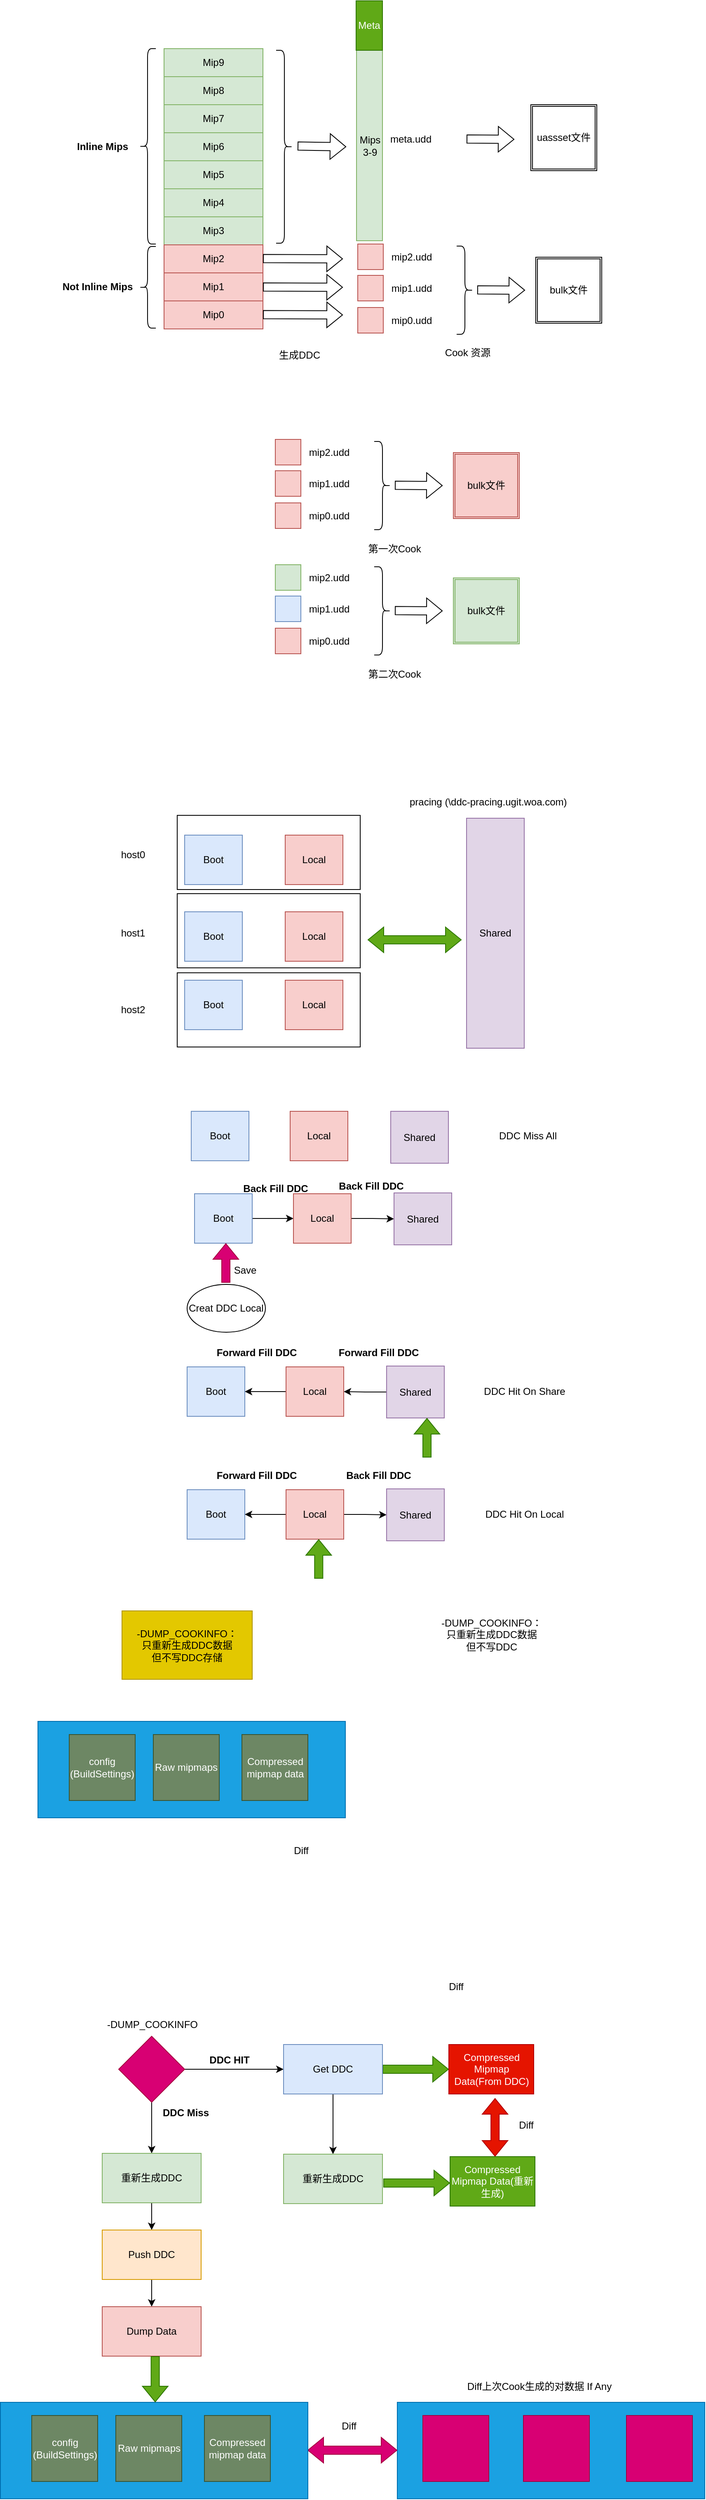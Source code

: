 <mxfile version="22.1.5" type="github">
  <diagram name="第 1 页" id="jKS2cJTH35RJGLVXmmXr">
    <mxGraphModel dx="2128" dy="925" grid="0" gridSize="10" guides="1" tooltips="1" connect="1" arrows="1" fold="1" page="0" pageScale="1" pageWidth="827" pageHeight="1169" math="0" shadow="0">
      <root>
        <mxCell id="0" />
        <mxCell id="1" parent="0" />
        <mxCell id="bfPm18m77VNks64HNGEr-127" value="" style="rounded=0;whiteSpace=wrap;html=1;fillColor=#1ba1e2;fontColor=#ffffff;strokeColor=#006EAF;" parent="1" vertex="1">
          <mxGeometry x="467" y="3208" width="373" height="117" as="geometry" />
        </mxCell>
        <mxCell id="bfPm18m77VNks64HNGEr-124" value="" style="rounded=0;whiteSpace=wrap;html=1;fillColor=#1ba1e2;fontColor=#ffffff;strokeColor=#006EAF;" parent="1" vertex="1">
          <mxGeometry x="31" y="2382" width="373" height="117" as="geometry" />
        </mxCell>
        <mxCell id="bfPm18m77VNks64HNGEr-75" value="" style="rounded=0;whiteSpace=wrap;html=1;" parent="1" vertex="1">
          <mxGeometry x="200" y="1474" width="222" height="90" as="geometry" />
        </mxCell>
        <mxCell id="bfPm18m77VNks64HNGEr-74" value="" style="rounded=0;whiteSpace=wrap;html=1;" parent="1" vertex="1">
          <mxGeometry x="200" y="1378" width="222" height="90" as="geometry" />
        </mxCell>
        <mxCell id="bfPm18m77VNks64HNGEr-73" value="" style="rounded=0;whiteSpace=wrap;html=1;" parent="1" vertex="1">
          <mxGeometry x="200" y="1283" width="222" height="90" as="geometry" />
        </mxCell>
        <mxCell id="bfPm18m77VNks64HNGEr-4" value="Mip9" style="rounded=0;whiteSpace=wrap;html=1;fillColor=#d5e8d4;strokeColor=#82b366;" parent="1" vertex="1">
          <mxGeometry x="184" y="353" width="120" height="34" as="geometry" />
        </mxCell>
        <mxCell id="bfPm18m77VNks64HNGEr-7" value="Mip8" style="rounded=0;whiteSpace=wrap;html=1;fillColor=#d5e8d4;strokeColor=#82b366;" parent="1" vertex="1">
          <mxGeometry x="184" y="387" width="120" height="34" as="geometry" />
        </mxCell>
        <mxCell id="bfPm18m77VNks64HNGEr-8" value="Mip7" style="rounded=0;whiteSpace=wrap;html=1;fillColor=#d5e8d4;strokeColor=#82b366;" parent="1" vertex="1">
          <mxGeometry x="184" y="421" width="120" height="34" as="geometry" />
        </mxCell>
        <mxCell id="bfPm18m77VNks64HNGEr-9" value="Mip6" style="rounded=0;whiteSpace=wrap;html=1;fillColor=#d5e8d4;strokeColor=#82b366;" parent="1" vertex="1">
          <mxGeometry x="184" y="455" width="120" height="34" as="geometry" />
        </mxCell>
        <mxCell id="bfPm18m77VNks64HNGEr-10" value="Mip5" style="rounded=0;whiteSpace=wrap;html=1;fillColor=#d5e8d4;strokeColor=#82b366;" parent="1" vertex="1">
          <mxGeometry x="184" y="489" width="120" height="34" as="geometry" />
        </mxCell>
        <mxCell id="bfPm18m77VNks64HNGEr-11" value="Mip4" style="rounded=0;whiteSpace=wrap;html=1;fillColor=#d5e8d4;strokeColor=#82b366;" parent="1" vertex="1">
          <mxGeometry x="184" y="523" width="120" height="34" as="geometry" />
        </mxCell>
        <mxCell id="bfPm18m77VNks64HNGEr-12" value="Mip3" style="rounded=0;whiteSpace=wrap;html=1;fillColor=#d5e8d4;strokeColor=#82b366;" parent="1" vertex="1">
          <mxGeometry x="184" y="557" width="120" height="34" as="geometry" />
        </mxCell>
        <mxCell id="bfPm18m77VNks64HNGEr-13" value="Mip2" style="rounded=0;whiteSpace=wrap;html=1;fillColor=#f8cecc;strokeColor=#b85450;" parent="1" vertex="1">
          <mxGeometry x="184" y="591" width="120" height="34" as="geometry" />
        </mxCell>
        <mxCell id="bfPm18m77VNks64HNGEr-14" value="Mip1" style="rounded=0;whiteSpace=wrap;html=1;fillColor=#f8cecc;strokeColor=#b85450;" parent="1" vertex="1">
          <mxGeometry x="184" y="625" width="120" height="34" as="geometry" />
        </mxCell>
        <mxCell id="bfPm18m77VNks64HNGEr-15" value="Mip0" style="rounded=0;whiteSpace=wrap;html=1;fillColor=#f8cecc;strokeColor=#b85450;" parent="1" vertex="1">
          <mxGeometry x="184" y="659" width="120" height="34" as="geometry" />
        </mxCell>
        <mxCell id="bfPm18m77VNks64HNGEr-16" value="" style="shape=curlyBracket;whiteSpace=wrap;html=1;rounded=1;labelPosition=left;verticalLabelPosition=middle;align=right;verticalAlign=middle;" parent="1" vertex="1">
          <mxGeometry x="154" y="593" width="20" height="99" as="geometry" />
        </mxCell>
        <mxCell id="bfPm18m77VNks64HNGEr-17" value="" style="shape=curlyBracket;whiteSpace=wrap;html=1;rounded=1;labelPosition=left;verticalLabelPosition=middle;align=right;verticalAlign=middle;" parent="1" vertex="1">
          <mxGeometry x="154" y="353" width="20" height="237" as="geometry" />
        </mxCell>
        <mxCell id="bfPm18m77VNks64HNGEr-18" value="&lt;b&gt;Inline Mips&lt;/b&gt;" style="text;html=1;align=center;verticalAlign=middle;resizable=0;points=[];autosize=1;strokeColor=none;fillColor=none;" parent="1" vertex="1">
          <mxGeometry x="69" y="458.5" width="80" height="26" as="geometry" />
        </mxCell>
        <mxCell id="bfPm18m77VNks64HNGEr-19" value="&lt;b&gt;Not Inline Mips&lt;/b&gt;" style="text;html=1;align=center;verticalAlign=middle;resizable=0;points=[];autosize=1;strokeColor=none;fillColor=none;" parent="1" vertex="1">
          <mxGeometry x="51" y="629" width="103" height="26" as="geometry" />
        </mxCell>
        <mxCell id="bfPm18m77VNks64HNGEr-20" value="" style="shape=flexArrow;endArrow=classic;html=1;rounded=0;" parent="1" edge="1">
          <mxGeometry width="50" height="50" relative="1" as="geometry">
            <mxPoint x="304" y="675.66" as="sourcePoint" />
            <mxPoint x="401" y="676" as="targetPoint" />
          </mxGeometry>
        </mxCell>
        <mxCell id="bfPm18m77VNks64HNGEr-23" value="" style="shape=flexArrow;endArrow=classic;html=1;rounded=0;" parent="1" edge="1">
          <mxGeometry width="50" height="50" relative="1" as="geometry">
            <mxPoint x="304" y="642.16" as="sourcePoint" />
            <mxPoint x="401" y="642.5" as="targetPoint" />
          </mxGeometry>
        </mxCell>
        <mxCell id="bfPm18m77VNks64HNGEr-24" value="" style="shape=flexArrow;endArrow=classic;html=1;rounded=0;" parent="1" edge="1">
          <mxGeometry width="50" height="50" relative="1" as="geometry">
            <mxPoint x="304" y="607.66" as="sourcePoint" />
            <mxPoint x="401" y="608" as="targetPoint" />
          </mxGeometry>
        </mxCell>
        <mxCell id="bfPm18m77VNks64HNGEr-25" value="" style="shape=curlyBracket;whiteSpace=wrap;html=1;rounded=1;flipH=1;labelPosition=right;verticalLabelPosition=middle;align=left;verticalAlign=middle;" parent="1" vertex="1">
          <mxGeometry x="320" y="355" width="20" height="234" as="geometry" />
        </mxCell>
        <mxCell id="bfPm18m77VNks64HNGEr-27" value="" style="whiteSpace=wrap;html=1;aspect=fixed;fillColor=#f8cecc;strokeColor=#b85450;" parent="1" vertex="1">
          <mxGeometry x="419" y="590" width="31" height="31" as="geometry" />
        </mxCell>
        <mxCell id="bfPm18m77VNks64HNGEr-28" value="" style="whiteSpace=wrap;html=1;aspect=fixed;fillColor=#f8cecc;strokeColor=#b85450;" parent="1" vertex="1">
          <mxGeometry x="419" y="628" width="31" height="31" as="geometry" />
        </mxCell>
        <mxCell id="bfPm18m77VNks64HNGEr-29" value="" style="whiteSpace=wrap;html=1;aspect=fixed;fillColor=#f8cecc;strokeColor=#b85450;" parent="1" vertex="1">
          <mxGeometry x="419" y="667" width="31" height="31" as="geometry" />
        </mxCell>
        <mxCell id="bfPm18m77VNks64HNGEr-30" value="" style="shape=flexArrow;endArrow=classic;html=1;rounded=0;" parent="1" edge="1">
          <mxGeometry width="50" height="50" relative="1" as="geometry">
            <mxPoint x="346" y="471.16" as="sourcePoint" />
            <mxPoint x="405" y="472" as="targetPoint" />
          </mxGeometry>
        </mxCell>
        <mxCell id="bfPm18m77VNks64HNGEr-33" value="mip2.udd" style="text;html=1;align=center;verticalAlign=middle;resizable=0;points=[];autosize=1;strokeColor=none;fillColor=none;" parent="1" vertex="1">
          <mxGeometry x="450" y="592.5" width="67" height="26" as="geometry" />
        </mxCell>
        <mxCell id="bfPm18m77VNks64HNGEr-34" value="mip1.udd" style="text;html=1;align=center;verticalAlign=middle;resizable=0;points=[];autosize=1;strokeColor=none;fillColor=none;" parent="1" vertex="1">
          <mxGeometry x="450" y="630.5" width="67" height="26" as="geometry" />
        </mxCell>
        <mxCell id="bfPm18m77VNks64HNGEr-35" value="mip0.udd" style="text;html=1;align=center;verticalAlign=middle;resizable=0;points=[];autosize=1;strokeColor=none;fillColor=none;" parent="1" vertex="1">
          <mxGeometry x="450" y="669.5" width="67" height="26" as="geometry" />
        </mxCell>
        <mxCell id="bfPm18m77VNks64HNGEr-36" value="Mips&lt;br&gt;3-9" style="rounded=0;whiteSpace=wrap;html=1;fillColor=#d5e8d4;strokeColor=#82b366;" parent="1" vertex="1">
          <mxGeometry x="417.5" y="355" width="31.5" height="231" as="geometry" />
        </mxCell>
        <mxCell id="bfPm18m77VNks64HNGEr-37" value="Meta" style="rounded=0;whiteSpace=wrap;html=1;fillColor=#60a917;fontColor=#ffffff;strokeColor=#2D7600;" parent="1" vertex="1">
          <mxGeometry x="417" y="295" width="32" height="60" as="geometry" />
        </mxCell>
        <mxCell id="bfPm18m77VNks64HNGEr-38" value="meta.udd" style="text;html=1;align=center;verticalAlign=middle;resizable=0;points=[];autosize=1;strokeColor=none;fillColor=none;" parent="1" vertex="1">
          <mxGeometry x="449" y="450" width="68" height="26" as="geometry" />
        </mxCell>
        <mxCell id="bfPm18m77VNks64HNGEr-39" value="生成DDC" style="text;html=1;align=center;verticalAlign=middle;resizable=0;points=[];autosize=1;strokeColor=none;fillColor=none;" parent="1" vertex="1">
          <mxGeometry x="314" y="712" width="68" height="26" as="geometry" />
        </mxCell>
        <mxCell id="bfPm18m77VNks64HNGEr-40" value="" style="shape=curlyBracket;whiteSpace=wrap;html=1;rounded=1;flipH=1;labelPosition=right;verticalLabelPosition=middle;align=left;verticalAlign=middle;" parent="1" vertex="1">
          <mxGeometry x="539" y="592.5" width="20" height="107" as="geometry" />
        </mxCell>
        <mxCell id="bfPm18m77VNks64HNGEr-41" value="" style="shape=flexArrow;endArrow=classic;html=1;rounded=0;" parent="1" edge="1">
          <mxGeometry width="50" height="50" relative="1" as="geometry">
            <mxPoint x="564" y="645.66" as="sourcePoint" />
            <mxPoint x="622" y="646" as="targetPoint" />
          </mxGeometry>
        </mxCell>
        <mxCell id="bfPm18m77VNks64HNGEr-42" value="bulk文件" style="shape=ext;double=1;whiteSpace=wrap;html=1;aspect=fixed;" parent="1" vertex="1">
          <mxGeometry x="635" y="606" width="80" height="80" as="geometry" />
        </mxCell>
        <mxCell id="bfPm18m77VNks64HNGEr-43" value="" style="shape=flexArrow;endArrow=classic;html=1;rounded=0;" parent="1" edge="1">
          <mxGeometry width="50" height="50" relative="1" as="geometry">
            <mxPoint x="551" y="462.66" as="sourcePoint" />
            <mxPoint x="609" y="463" as="targetPoint" />
          </mxGeometry>
        </mxCell>
        <mxCell id="bfPm18m77VNks64HNGEr-44" value="Cook 资源" style="text;html=1;align=center;verticalAlign=middle;resizable=0;points=[];autosize=1;strokeColor=none;fillColor=none;" parent="1" vertex="1">
          <mxGeometry x="515" y="709" width="73" height="26" as="geometry" />
        </mxCell>
        <mxCell id="bfPm18m77VNks64HNGEr-45" value="uassset文件" style="shape=ext;double=1;whiteSpace=wrap;html=1;aspect=fixed;" parent="1" vertex="1">
          <mxGeometry x="629" y="421" width="80" height="80" as="geometry" />
        </mxCell>
        <mxCell id="bfPm18m77VNks64HNGEr-46" value="" style="whiteSpace=wrap;html=1;aspect=fixed;fillColor=#f8cecc;strokeColor=#b85450;" parent="1" vertex="1">
          <mxGeometry x="319" y="827" width="31" height="31" as="geometry" />
        </mxCell>
        <mxCell id="bfPm18m77VNks64HNGEr-47" value="" style="whiteSpace=wrap;html=1;aspect=fixed;fillColor=#f8cecc;strokeColor=#b85450;" parent="1" vertex="1">
          <mxGeometry x="319" y="865" width="31" height="31" as="geometry" />
        </mxCell>
        <mxCell id="bfPm18m77VNks64HNGEr-48" value="" style="whiteSpace=wrap;html=1;aspect=fixed;fillColor=#f8cecc;strokeColor=#b85450;" parent="1" vertex="1">
          <mxGeometry x="319" y="904" width="31" height="31" as="geometry" />
        </mxCell>
        <mxCell id="bfPm18m77VNks64HNGEr-49" value="mip2.udd" style="text;html=1;align=center;verticalAlign=middle;resizable=0;points=[];autosize=1;strokeColor=none;fillColor=none;" parent="1" vertex="1">
          <mxGeometry x="350" y="829.5" width="67" height="26" as="geometry" />
        </mxCell>
        <mxCell id="bfPm18m77VNks64HNGEr-50" value="mip1.udd" style="text;html=1;align=center;verticalAlign=middle;resizable=0;points=[];autosize=1;strokeColor=none;fillColor=none;" parent="1" vertex="1">
          <mxGeometry x="350" y="867.5" width="67" height="26" as="geometry" />
        </mxCell>
        <mxCell id="bfPm18m77VNks64HNGEr-51" value="mip0.udd" style="text;html=1;align=center;verticalAlign=middle;resizable=0;points=[];autosize=1;strokeColor=none;fillColor=none;" parent="1" vertex="1">
          <mxGeometry x="350" y="906.5" width="67" height="26" as="geometry" />
        </mxCell>
        <mxCell id="bfPm18m77VNks64HNGEr-52" value="" style="shape=curlyBracket;whiteSpace=wrap;html=1;rounded=1;flipH=1;labelPosition=right;verticalLabelPosition=middle;align=left;verticalAlign=middle;" parent="1" vertex="1">
          <mxGeometry x="439" y="829.5" width="20" height="107" as="geometry" />
        </mxCell>
        <mxCell id="bfPm18m77VNks64HNGEr-53" value="" style="shape=flexArrow;endArrow=classic;html=1;rounded=0;" parent="1" edge="1">
          <mxGeometry width="50" height="50" relative="1" as="geometry">
            <mxPoint x="464" y="882.66" as="sourcePoint" />
            <mxPoint x="522" y="883" as="targetPoint" />
          </mxGeometry>
        </mxCell>
        <mxCell id="bfPm18m77VNks64HNGEr-54" value="bulk文件" style="shape=ext;double=1;whiteSpace=wrap;html=1;aspect=fixed;fillColor=#f8cecc;strokeColor=#b85450;" parent="1" vertex="1">
          <mxGeometry x="535" y="843" width="80" height="80" as="geometry" />
        </mxCell>
        <mxCell id="bfPm18m77VNks64HNGEr-55" value="第一次Cook&amp;nbsp;" style="text;html=1;align=center;verticalAlign=middle;resizable=0;points=[];autosize=1;strokeColor=none;fillColor=none;" parent="1" vertex="1">
          <mxGeometry x="422" y="947" width="85" height="26" as="geometry" />
        </mxCell>
        <mxCell id="bfPm18m77VNks64HNGEr-56" value="" style="whiteSpace=wrap;html=1;aspect=fixed;fillColor=#d5e8d4;strokeColor=#82b366;" parent="1" vertex="1">
          <mxGeometry x="319" y="979" width="31" height="31" as="geometry" />
        </mxCell>
        <mxCell id="bfPm18m77VNks64HNGEr-57" value="" style="whiteSpace=wrap;html=1;aspect=fixed;fillColor=#dae8fc;strokeColor=#6c8ebf;" parent="1" vertex="1">
          <mxGeometry x="319" y="1017" width="31" height="31" as="geometry" />
        </mxCell>
        <mxCell id="bfPm18m77VNks64HNGEr-58" value="" style="whiteSpace=wrap;html=1;aspect=fixed;fillColor=#f8cecc;strokeColor=#b85450;" parent="1" vertex="1">
          <mxGeometry x="319" y="1056" width="31" height="31" as="geometry" />
        </mxCell>
        <mxCell id="bfPm18m77VNks64HNGEr-59" value="mip2.udd" style="text;html=1;align=center;verticalAlign=middle;resizable=0;points=[];autosize=1;strokeColor=none;fillColor=none;" parent="1" vertex="1">
          <mxGeometry x="350" y="981.5" width="67" height="26" as="geometry" />
        </mxCell>
        <mxCell id="bfPm18m77VNks64HNGEr-60" value="mip1.udd" style="text;html=1;align=center;verticalAlign=middle;resizable=0;points=[];autosize=1;strokeColor=none;fillColor=none;" parent="1" vertex="1">
          <mxGeometry x="350" y="1019.5" width="67" height="26" as="geometry" />
        </mxCell>
        <mxCell id="bfPm18m77VNks64HNGEr-61" value="mip0.udd" style="text;html=1;align=center;verticalAlign=middle;resizable=0;points=[];autosize=1;strokeColor=none;fillColor=none;" parent="1" vertex="1">
          <mxGeometry x="350" y="1058.5" width="67" height="26" as="geometry" />
        </mxCell>
        <mxCell id="bfPm18m77VNks64HNGEr-62" value="" style="shape=curlyBracket;whiteSpace=wrap;html=1;rounded=1;flipH=1;labelPosition=right;verticalLabelPosition=middle;align=left;verticalAlign=middle;" parent="1" vertex="1">
          <mxGeometry x="439" y="981.5" width="20" height="107" as="geometry" />
        </mxCell>
        <mxCell id="bfPm18m77VNks64HNGEr-63" value="" style="shape=flexArrow;endArrow=classic;html=1;rounded=0;" parent="1" edge="1">
          <mxGeometry width="50" height="50" relative="1" as="geometry">
            <mxPoint x="464" y="1034.66" as="sourcePoint" />
            <mxPoint x="522" y="1035" as="targetPoint" />
          </mxGeometry>
        </mxCell>
        <mxCell id="bfPm18m77VNks64HNGEr-64" value="bulk文件" style="shape=ext;double=1;whiteSpace=wrap;html=1;aspect=fixed;fillColor=#d5e8d4;strokeColor=#82b366;" parent="1" vertex="1">
          <mxGeometry x="535" y="995" width="80" height="80" as="geometry" />
        </mxCell>
        <mxCell id="bfPm18m77VNks64HNGEr-65" value="第二次Cook&amp;nbsp;" style="text;html=1;align=center;verticalAlign=middle;resizable=0;points=[];autosize=1;strokeColor=none;fillColor=none;" parent="1" vertex="1">
          <mxGeometry x="422" y="1099" width="85" height="26" as="geometry" />
        </mxCell>
        <mxCell id="bfPm18m77VNks64HNGEr-66" value="Boot" style="rounded=0;whiteSpace=wrap;html=1;fillColor=#dae8fc;strokeColor=#6c8ebf;" parent="1" vertex="1">
          <mxGeometry x="209" y="1307" width="70" height="60" as="geometry" />
        </mxCell>
        <mxCell id="bfPm18m77VNks64HNGEr-67" value="Local" style="rounded=0;whiteSpace=wrap;html=1;fillColor=#f8cecc;strokeColor=#b85450;" parent="1" vertex="1">
          <mxGeometry x="331" y="1307" width="70" height="60" as="geometry" />
        </mxCell>
        <mxCell id="bfPm18m77VNks64HNGEr-68" value="Shared" style="rounded=0;whiteSpace=wrap;html=1;fillColor=#e1d5e7;strokeColor=#9673a6;" parent="1" vertex="1">
          <mxGeometry x="551" y="1286.5" width="70" height="279" as="geometry" />
        </mxCell>
        <mxCell id="bfPm18m77VNks64HNGEr-69" value="Boot" style="rounded=0;whiteSpace=wrap;html=1;fillColor=#dae8fc;strokeColor=#6c8ebf;" parent="1" vertex="1">
          <mxGeometry x="209" y="1400" width="70" height="60" as="geometry" />
        </mxCell>
        <mxCell id="bfPm18m77VNks64HNGEr-70" value="Local" style="rounded=0;whiteSpace=wrap;html=1;fillColor=#f8cecc;strokeColor=#b85450;" parent="1" vertex="1">
          <mxGeometry x="331" y="1400" width="70" height="60" as="geometry" />
        </mxCell>
        <mxCell id="bfPm18m77VNks64HNGEr-71" value="Boot" style="rounded=0;whiteSpace=wrap;html=1;fillColor=#dae8fc;strokeColor=#6c8ebf;" parent="1" vertex="1">
          <mxGeometry x="209" y="1483" width="70" height="60" as="geometry" />
        </mxCell>
        <mxCell id="bfPm18m77VNks64HNGEr-72" value="Local" style="rounded=0;whiteSpace=wrap;html=1;fillColor=#f8cecc;strokeColor=#b85450;" parent="1" vertex="1">
          <mxGeometry x="331" y="1483" width="70" height="60" as="geometry" />
        </mxCell>
        <mxCell id="bfPm18m77VNks64HNGEr-76" value="host0" style="text;html=1;align=center;verticalAlign=middle;resizable=0;points=[];autosize=1;strokeColor=none;fillColor=none;" parent="1" vertex="1">
          <mxGeometry x="122" y="1318" width="47" height="26" as="geometry" />
        </mxCell>
        <mxCell id="bfPm18m77VNks64HNGEr-77" value="host1" style="text;html=1;align=center;verticalAlign=middle;resizable=0;points=[];autosize=1;strokeColor=none;fillColor=none;" parent="1" vertex="1">
          <mxGeometry x="122" y="1413" width="47" height="26" as="geometry" />
        </mxCell>
        <mxCell id="bfPm18m77VNks64HNGEr-78" value="host2" style="text;html=1;align=center;verticalAlign=middle;resizable=0;points=[];autosize=1;strokeColor=none;fillColor=none;" parent="1" vertex="1">
          <mxGeometry x="122" y="1506" width="47" height="26" as="geometry" />
        </mxCell>
        <mxCell id="bfPm18m77VNks64HNGEr-79" value="" style="shape=flexArrow;endArrow=classic;startArrow=classic;html=1;rounded=0;fillColor=#60a917;strokeColor=#2D7600;" parent="1" edge="1">
          <mxGeometry width="100" height="100" relative="1" as="geometry">
            <mxPoint x="431" y="1434" as="sourcePoint" />
            <mxPoint x="545" y="1434" as="targetPoint" />
          </mxGeometry>
        </mxCell>
        <mxCell id="bfPm18m77VNks64HNGEr-80" value="pracing (\\ddc-pracing.ugit.woa.com)" style="text;whiteSpace=wrap;" parent="1" vertex="1">
          <mxGeometry x="479.996" y="1253.002" width="222" height="36" as="geometry" />
        </mxCell>
        <mxCell id="bfPm18m77VNks64HNGEr-81" value="Boot" style="rounded=0;whiteSpace=wrap;html=1;fillColor=#dae8fc;strokeColor=#6c8ebf;" parent="1" vertex="1">
          <mxGeometry x="217" y="1642" width="70" height="60" as="geometry" />
        </mxCell>
        <mxCell id="bfPm18m77VNks64HNGEr-82" value="Local" style="rounded=0;whiteSpace=wrap;html=1;fillColor=#f8cecc;strokeColor=#b85450;" parent="1" vertex="1">
          <mxGeometry x="337" y="1642" width="70" height="60" as="geometry" />
        </mxCell>
        <mxCell id="bfPm18m77VNks64HNGEr-83" value="Shared" style="rounded=0;whiteSpace=wrap;html=1;fillColor=#e1d5e7;strokeColor=#9673a6;" parent="1" vertex="1">
          <mxGeometry x="459" y="1642" width="70" height="63" as="geometry" />
        </mxCell>
        <mxCell id="bfPm18m77VNks64HNGEr-84" value="DDC Miss All" style="text;html=1;align=center;verticalAlign=middle;resizable=0;points=[];autosize=1;strokeColor=none;fillColor=none;" parent="1" vertex="1">
          <mxGeometry x="581" y="1659" width="88" height="26" as="geometry" />
        </mxCell>
        <mxCell id="bfPm18m77VNks64HNGEr-91" value="" style="edgeStyle=orthogonalEdgeStyle;rounded=0;orthogonalLoop=1;jettySize=auto;html=1;" parent="1" source="bfPm18m77VNks64HNGEr-85" target="bfPm18m77VNks64HNGEr-86" edge="1">
          <mxGeometry relative="1" as="geometry" />
        </mxCell>
        <mxCell id="bfPm18m77VNks64HNGEr-85" value="Boot" style="rounded=0;whiteSpace=wrap;html=1;fillColor=#dae8fc;strokeColor=#6c8ebf;" parent="1" vertex="1">
          <mxGeometry x="221" y="1742" width="70" height="60" as="geometry" />
        </mxCell>
        <mxCell id="bfPm18m77VNks64HNGEr-92" value="" style="edgeStyle=orthogonalEdgeStyle;rounded=0;orthogonalLoop=1;jettySize=auto;html=1;" parent="1" source="bfPm18m77VNks64HNGEr-86" target="bfPm18m77VNks64HNGEr-87" edge="1">
          <mxGeometry relative="1" as="geometry" />
        </mxCell>
        <mxCell id="bfPm18m77VNks64HNGEr-86" value="Local" style="rounded=0;whiteSpace=wrap;html=1;fillColor=#f8cecc;strokeColor=#b85450;" parent="1" vertex="1">
          <mxGeometry x="341" y="1742" width="70" height="60" as="geometry" />
        </mxCell>
        <mxCell id="bfPm18m77VNks64HNGEr-87" value="Shared" style="rounded=0;whiteSpace=wrap;html=1;fillColor=#e1d5e7;strokeColor=#9673a6;" parent="1" vertex="1">
          <mxGeometry x="463" y="1741" width="70" height="63" as="geometry" />
        </mxCell>
        <mxCell id="bfPm18m77VNks64HNGEr-88" value="Creat DDC Local" style="ellipse;whiteSpace=wrap;html=1;" parent="1" vertex="1">
          <mxGeometry x="212" y="1852" width="95" height="58" as="geometry" />
        </mxCell>
        <mxCell id="bfPm18m77VNks64HNGEr-89" value="" style="shape=flexArrow;endArrow=classic;html=1;rounded=0;fillColor=#d80073;strokeColor=#A50040;" parent="1" edge="1">
          <mxGeometry width="50" height="50" relative="1" as="geometry">
            <mxPoint x="259" y="1850" as="sourcePoint" />
            <mxPoint x="259" y="1802" as="targetPoint" />
          </mxGeometry>
        </mxCell>
        <mxCell id="bfPm18m77VNks64HNGEr-90" value="Save" style="text;html=1;align=center;verticalAlign=middle;resizable=0;points=[];autosize=1;strokeColor=none;fillColor=none;" parent="1" vertex="1">
          <mxGeometry x="259" y="1822" width="45" height="26" as="geometry" />
        </mxCell>
        <mxCell id="bfPm18m77VNks64HNGEr-93" value="&lt;b&gt;Back Fill DDC&lt;/b&gt;" style="text;html=1;align=center;verticalAlign=middle;resizable=0;points=[];autosize=1;strokeColor=none;fillColor=none;" parent="1" vertex="1">
          <mxGeometry x="270" y="1723" width="97" height="26" as="geometry" />
        </mxCell>
        <mxCell id="bfPm18m77VNks64HNGEr-94" value="&lt;b&gt;Back Fill DDC&lt;/b&gt;" style="text;html=1;align=center;verticalAlign=middle;resizable=0;points=[];autosize=1;strokeColor=none;fillColor=none;" parent="1" vertex="1">
          <mxGeometry x="386" y="1720" width="97" height="26" as="geometry" />
        </mxCell>
        <mxCell id="bfPm18m77VNks64HNGEr-95" value="Boot" style="rounded=0;whiteSpace=wrap;html=1;fillColor=#dae8fc;strokeColor=#6c8ebf;" parent="1" vertex="1">
          <mxGeometry x="212" y="1952" width="70" height="60" as="geometry" />
        </mxCell>
        <mxCell id="bfPm18m77VNks64HNGEr-99" value="" style="edgeStyle=orthogonalEdgeStyle;rounded=0;orthogonalLoop=1;jettySize=auto;html=1;" parent="1" source="bfPm18m77VNks64HNGEr-96" target="bfPm18m77VNks64HNGEr-95" edge="1">
          <mxGeometry relative="1" as="geometry" />
        </mxCell>
        <mxCell id="bfPm18m77VNks64HNGEr-96" value="Local" style="rounded=0;whiteSpace=wrap;html=1;fillColor=#f8cecc;strokeColor=#b85450;" parent="1" vertex="1">
          <mxGeometry x="332" y="1952" width="70" height="60" as="geometry" />
        </mxCell>
        <mxCell id="bfPm18m77VNks64HNGEr-100" value="" style="edgeStyle=orthogonalEdgeStyle;rounded=0;orthogonalLoop=1;jettySize=auto;html=1;" parent="1" source="bfPm18m77VNks64HNGEr-97" target="bfPm18m77VNks64HNGEr-96" edge="1">
          <mxGeometry relative="1" as="geometry" />
        </mxCell>
        <mxCell id="bfPm18m77VNks64HNGEr-97" value="Shared" style="rounded=0;whiteSpace=wrap;html=1;fillColor=#e1d5e7;strokeColor=#9673a6;" parent="1" vertex="1">
          <mxGeometry x="454" y="1951" width="70" height="63" as="geometry" />
        </mxCell>
        <mxCell id="bfPm18m77VNks64HNGEr-98" value="DDC Hit On Share" style="text;html=1;align=center;verticalAlign=middle;resizable=0;points=[];autosize=1;strokeColor=none;fillColor=none;" parent="1" vertex="1">
          <mxGeometry x="562" y="1969" width="117" height="26" as="geometry" />
        </mxCell>
        <mxCell id="bfPm18m77VNks64HNGEr-101" value="&lt;b style=&quot;border-color: var(--border-color);&quot;&gt;Forward Fill DDC&lt;/b&gt;" style="text;html=1;align=center;verticalAlign=middle;resizable=0;points=[];autosize=1;strokeColor=none;fillColor=none;" parent="1" vertex="1">
          <mxGeometry x="238" y="1922" width="115" height="26" as="geometry" />
        </mxCell>
        <mxCell id="bfPm18m77VNks64HNGEr-102" value="&lt;b style=&quot;border-color: var(--border-color);&quot;&gt;Forward Fill DDC&lt;/b&gt;" style="text;html=1;align=center;verticalAlign=middle;resizable=0;points=[];autosize=1;strokeColor=none;fillColor=none;" parent="1" vertex="1">
          <mxGeometry x="386" y="1922" width="115" height="26" as="geometry" />
        </mxCell>
        <mxCell id="bfPm18m77VNks64HNGEr-103" value="Boot" style="rounded=0;whiteSpace=wrap;html=1;fillColor=#dae8fc;strokeColor=#6c8ebf;" parent="1" vertex="1">
          <mxGeometry x="212" y="2101" width="70" height="60" as="geometry" />
        </mxCell>
        <mxCell id="bfPm18m77VNks64HNGEr-104" value="" style="edgeStyle=orthogonalEdgeStyle;rounded=0;orthogonalLoop=1;jettySize=auto;html=1;" parent="1" source="bfPm18m77VNks64HNGEr-105" target="bfPm18m77VNks64HNGEr-103" edge="1">
          <mxGeometry relative="1" as="geometry" />
        </mxCell>
        <mxCell id="bfPm18m77VNks64HNGEr-113" style="edgeStyle=orthogonalEdgeStyle;rounded=0;orthogonalLoop=1;jettySize=auto;html=1;entryX=0;entryY=0.5;entryDx=0;entryDy=0;" parent="1" source="bfPm18m77VNks64HNGEr-105" target="bfPm18m77VNks64HNGEr-107" edge="1">
          <mxGeometry relative="1" as="geometry" />
        </mxCell>
        <mxCell id="bfPm18m77VNks64HNGEr-105" value="Local" style="rounded=0;whiteSpace=wrap;html=1;fillColor=#f8cecc;strokeColor=#b85450;" parent="1" vertex="1">
          <mxGeometry x="332" y="2101" width="70" height="60" as="geometry" />
        </mxCell>
        <mxCell id="bfPm18m77VNks64HNGEr-107" value="Shared" style="rounded=0;whiteSpace=wrap;html=1;fillColor=#e1d5e7;strokeColor=#9673a6;" parent="1" vertex="1">
          <mxGeometry x="454" y="2100" width="70" height="63" as="geometry" />
        </mxCell>
        <mxCell id="bfPm18m77VNks64HNGEr-108" value="DDC Hit On Local" style="text;html=1;align=center;verticalAlign=middle;resizable=0;points=[];autosize=1;strokeColor=none;fillColor=none;" parent="1" vertex="1">
          <mxGeometry x="564" y="2118" width="113" height="26" as="geometry" />
        </mxCell>
        <mxCell id="bfPm18m77VNks64HNGEr-109" value="&lt;b style=&quot;border-color: var(--border-color);&quot;&gt;Forward Fill DDC&lt;/b&gt;" style="text;html=1;align=center;verticalAlign=middle;resizable=0;points=[];autosize=1;strokeColor=none;fillColor=none;" parent="1" vertex="1">
          <mxGeometry x="238" y="2071" width="115" height="26" as="geometry" />
        </mxCell>
        <mxCell id="bfPm18m77VNks64HNGEr-110" value="&lt;b style=&quot;border-color: var(--border-color);&quot;&gt;Back Fill DDC&lt;/b&gt;" style="text;html=1;align=center;verticalAlign=middle;resizable=0;points=[];autosize=1;strokeColor=none;fillColor=none;" parent="1" vertex="1">
          <mxGeometry x="395" y="2071" width="97" height="26" as="geometry" />
        </mxCell>
        <mxCell id="bfPm18m77VNks64HNGEr-114" value="" style="shape=flexArrow;endArrow=classic;html=1;rounded=0;fillColor=#60a917;strokeColor=#2D7600;" parent="1" edge="1">
          <mxGeometry width="50" height="50" relative="1" as="geometry">
            <mxPoint x="371.66" y="2209" as="sourcePoint" />
            <mxPoint x="371.66" y="2161" as="targetPoint" />
          </mxGeometry>
        </mxCell>
        <mxCell id="bfPm18m77VNks64HNGEr-115" value="" style="shape=flexArrow;endArrow=classic;html=1;rounded=0;fillColor=#60a917;strokeColor=#2D7600;" parent="1" edge="1">
          <mxGeometry width="50" height="50" relative="1" as="geometry">
            <mxPoint x="503" y="2062" as="sourcePoint" />
            <mxPoint x="503" y="2014" as="targetPoint" />
          </mxGeometry>
        </mxCell>
        <mxCell id="bfPm18m77VNks64HNGEr-116" value="config&lt;br&gt;(BuildSettings)" style="whiteSpace=wrap;html=1;aspect=fixed;fillColor=#6d8764;fontColor=#ffffff;strokeColor=#3A5431;" parent="1" vertex="1">
          <mxGeometry x="69" y="2398" width="80" height="80" as="geometry" />
        </mxCell>
        <mxCell id="bfPm18m77VNks64HNGEr-117" value="" style="whiteSpace=wrap;html=1;aspect=fixed;fillColor=#d80073;fontColor=#ffffff;strokeColor=#A50040;" parent="1" vertex="1">
          <mxGeometry x="498" y="3224" width="80" height="80" as="geometry" />
        </mxCell>
        <mxCell id="bfPm18m77VNks64HNGEr-118" value="" style="shape=flexArrow;endArrow=classic;html=1;rounded=0;fillColor=#60a917;strokeColor=#2D7600;exitX=1;exitY=0.5;exitDx=0;exitDy=0;entryX=0;entryY=0.5;entryDx=0;entryDy=0;" parent="1" edge="1" target="bfPm18m77VNks64HNGEr-131" source="pn1fbFdf07qedFvsGzRO-5">
          <mxGeometry width="50" height="50" relative="1" as="geometry">
            <mxPoint x="482.17" y="2707" as="sourcePoint" />
            <mxPoint x="559" y="2750" as="targetPoint" />
          </mxGeometry>
        </mxCell>
        <mxCell id="bfPm18m77VNks64HNGEr-119" value="-DUMP_COOKINFO：&lt;br&gt;只重新生成DDC数据&lt;br&gt;但不写DDC" style="text;html=1;align=center;verticalAlign=middle;resizable=0;points=[];autosize=1;strokeColor=none;fillColor=none;" parent="1" vertex="1">
          <mxGeometry x="511" y="2249" width="140" height="55" as="geometry" />
        </mxCell>
        <mxCell id="bfPm18m77VNks64HNGEr-120" value="Raw mipmaps" style="whiteSpace=wrap;html=1;aspect=fixed;fillColor=#6d8764;fontColor=#ffffff;strokeColor=#3A5431;" parent="1" vertex="1">
          <mxGeometry x="171" y="2398" width="80" height="80" as="geometry" />
        </mxCell>
        <mxCell id="bfPm18m77VNks64HNGEr-121" value="Compressed&lt;br&gt;mipmap data" style="whiteSpace=wrap;html=1;aspect=fixed;fillColor=#6d8764;fontColor=#ffffff;strokeColor=#3A5431;" parent="1" vertex="1">
          <mxGeometry x="278.5" y="2398" width="80" height="80" as="geometry" />
        </mxCell>
        <mxCell id="bfPm18m77VNks64HNGEr-125" value="" style="whiteSpace=wrap;html=1;aspect=fixed;fillColor=#d80073;fontColor=#ffffff;strokeColor=#A50040;" parent="1" vertex="1">
          <mxGeometry x="620" y="3224" width="80" height="80" as="geometry" />
        </mxCell>
        <mxCell id="bfPm18m77VNks64HNGEr-126" value="" style="whiteSpace=wrap;html=1;aspect=fixed;fillColor=#d80073;fontColor=#ffffff;strokeColor=#A50040;" parent="1" vertex="1">
          <mxGeometry x="745" y="3224" width="80" height="80" as="geometry" />
        </mxCell>
        <mxCell id="bfPm18m77VNks64HNGEr-128" value="Diff上次Cook生成的对数据 If Any" style="text;html=1;align=center;verticalAlign=middle;resizable=0;points=[];autosize=1;strokeColor=none;fillColor=none;" parent="1" vertex="1">
          <mxGeometry x="542" y="3176" width="193" height="26" as="geometry" />
        </mxCell>
        <mxCell id="bfPm18m77VNks64HNGEr-129" value="" style="shape=flexArrow;endArrow=classic;startArrow=classic;html=1;rounded=0;fillColor=#d80073;strokeColor=#A50040;" parent="1" edge="1">
          <mxGeometry width="100" height="100" relative="1" as="geometry">
            <mxPoint x="358" y="3266.08" as="sourcePoint" />
            <mxPoint x="467" y="3266.08" as="targetPoint" />
          </mxGeometry>
        </mxCell>
        <mxCell id="bfPm18m77VNks64HNGEr-130" value="Diff" style="text;html=1;align=center;verticalAlign=middle;resizable=0;points=[];autosize=1;strokeColor=none;fillColor=none;" parent="1" vertex="1">
          <mxGeometry x="520" y="2691" width="36" height="26" as="geometry" />
        </mxCell>
        <mxCell id="bfPm18m77VNks64HNGEr-131" value="Compressed Mipmap Data(From DDC)" style="rounded=0;whiteSpace=wrap;html=1;fillColor=#e51400;fontColor=#ffffff;strokeColor=#B20000;" parent="1" vertex="1">
          <mxGeometry x="529.5" y="2774" width="103" height="60" as="geometry" />
        </mxCell>
        <mxCell id="bfPm18m77VNks64HNGEr-132" value="" style="shape=flexArrow;endArrow=classic;startArrow=classic;html=1;rounded=0;fillColor=#e51400;strokeColor=#B20000;" parent="1" edge="1">
          <mxGeometry width="100" height="100" relative="1" as="geometry">
            <mxPoint x="585.58" y="2910" as="sourcePoint" />
            <mxPoint x="585.58" y="2839" as="targetPoint" />
          </mxGeometry>
        </mxCell>
        <mxCell id="bfPm18m77VNks64HNGEr-134" value="Diff" style="text;html=1;align=center;verticalAlign=middle;resizable=0;points=[];autosize=1;strokeColor=none;fillColor=none;" parent="1" vertex="1">
          <mxGeometry x="332" y="2526" width="36" height="26" as="geometry" />
        </mxCell>
        <mxCell id="bfPm18m77VNks64HNGEr-136" value="-DUMP_COOKINFO：&lt;br style=&quot;border-color: var(--border-color);&quot;&gt;&lt;span style=&quot;&quot;&gt;只重新生成DDC数据&lt;/span&gt;&lt;br style=&quot;border-color: var(--border-color);&quot;&gt;&lt;span style=&quot;&quot;&gt;但不写DDC存储&lt;/span&gt;" style="rounded=0;whiteSpace=wrap;html=1;fillColor=#e3c800;fontColor=#000000;strokeColor=#B09500;" parent="1" vertex="1">
          <mxGeometry x="133" y="2248" width="158" height="83" as="geometry" />
        </mxCell>
        <mxCell id="pn1fbFdf07qedFvsGzRO-3" value="" style="edgeStyle=orthogonalEdgeStyle;rounded=0;orthogonalLoop=1;jettySize=auto;html=1;" edge="1" parent="1" source="pn1fbFdf07qedFvsGzRO-1" target="pn1fbFdf07qedFvsGzRO-2">
          <mxGeometry relative="1" as="geometry" />
        </mxCell>
        <mxCell id="pn1fbFdf07qedFvsGzRO-6" value="" style="edgeStyle=orthogonalEdgeStyle;rounded=0;orthogonalLoop=1;jettySize=auto;html=1;" edge="1" parent="1" source="pn1fbFdf07qedFvsGzRO-1" target="pn1fbFdf07qedFvsGzRO-5">
          <mxGeometry relative="1" as="geometry" />
        </mxCell>
        <mxCell id="pn1fbFdf07qedFvsGzRO-1" value="" style="rhombus;whiteSpace=wrap;html=1;fillColor=#d80073;fontColor=#ffffff;strokeColor=#A50040;" vertex="1" parent="1">
          <mxGeometry x="129" y="2764" width="80" height="80" as="geometry" />
        </mxCell>
        <mxCell id="pn1fbFdf07qedFvsGzRO-10" value="" style="edgeStyle=orthogonalEdgeStyle;rounded=0;orthogonalLoop=1;jettySize=auto;html=1;" edge="1" parent="1" source="pn1fbFdf07qedFvsGzRO-2" target="pn1fbFdf07qedFvsGzRO-9">
          <mxGeometry relative="1" as="geometry" />
        </mxCell>
        <mxCell id="pn1fbFdf07qedFvsGzRO-2" value="重新生成DDC" style="whiteSpace=wrap;html=1;fillColor=#d5e8d4;strokeColor=#82b366;" vertex="1" parent="1">
          <mxGeometry x="109" y="2906" width="120" height="60" as="geometry" />
        </mxCell>
        <mxCell id="pn1fbFdf07qedFvsGzRO-4" value="&lt;b&gt;DDC Miss&lt;/b&gt;" style="text;html=1;align=center;verticalAlign=middle;resizable=0;points=[];autosize=1;strokeColor=none;fillColor=none;" vertex="1" parent="1">
          <mxGeometry x="173" y="2844" width="74" height="26" as="geometry" />
        </mxCell>
        <mxCell id="pn1fbFdf07qedFvsGzRO-12" value="" style="edgeStyle=orthogonalEdgeStyle;rounded=0;orthogonalLoop=1;jettySize=auto;html=1;" edge="1" parent="1" source="pn1fbFdf07qedFvsGzRO-5" target="pn1fbFdf07qedFvsGzRO-11">
          <mxGeometry relative="1" as="geometry" />
        </mxCell>
        <mxCell id="pn1fbFdf07qedFvsGzRO-5" value="Get DDC" style="whiteSpace=wrap;html=1;fillColor=#dae8fc;strokeColor=#6c8ebf;" vertex="1" parent="1">
          <mxGeometry x="329" y="2774" width="120" height="60" as="geometry" />
        </mxCell>
        <mxCell id="pn1fbFdf07qedFvsGzRO-7" value="&lt;b&gt;DDC HIT&lt;/b&gt;" style="text;html=1;align=center;verticalAlign=middle;resizable=0;points=[];autosize=1;strokeColor=none;fillColor=none;" vertex="1" parent="1">
          <mxGeometry x="229" y="2780" width="67" height="26" as="geometry" />
        </mxCell>
        <mxCell id="pn1fbFdf07qedFvsGzRO-8" value="&lt;span style=&quot;color: rgb(0, 0, 0); font-family: Helvetica; font-size: 12px; font-style: normal; font-variant-ligatures: normal; font-variant-caps: normal; font-weight: 400; letter-spacing: normal; orphans: 2; text-align: center; text-indent: 0px; text-transform: none; widows: 2; word-spacing: 0px; -webkit-text-stroke-width: 0px; background-color: rgb(255, 255, 255); text-decoration-thickness: initial; text-decoration-style: initial; text-decoration-color: initial; float: none; display: inline !important;&quot;&gt;-DUMP_COOKINFO&lt;/span&gt;" style="text;whiteSpace=wrap;html=1;" vertex="1" parent="1">
          <mxGeometry x="113.003" y="2736.002" width="138" height="36" as="geometry" />
        </mxCell>
        <mxCell id="pn1fbFdf07qedFvsGzRO-14" value="" style="edgeStyle=orthogonalEdgeStyle;rounded=0;orthogonalLoop=1;jettySize=auto;html=1;" edge="1" parent="1" source="pn1fbFdf07qedFvsGzRO-9" target="pn1fbFdf07qedFvsGzRO-13">
          <mxGeometry relative="1" as="geometry" />
        </mxCell>
        <mxCell id="pn1fbFdf07qedFvsGzRO-9" value="Push DDC" style="whiteSpace=wrap;html=1;fillColor=#ffe6cc;strokeColor=#d79b00;" vertex="1" parent="1">
          <mxGeometry x="109" y="2999" width="120" height="60" as="geometry" />
        </mxCell>
        <mxCell id="pn1fbFdf07qedFvsGzRO-11" value="重新生成DDC" style="whiteSpace=wrap;html=1;fillColor=#d5e8d4;strokeColor=#82b366;" vertex="1" parent="1">
          <mxGeometry x="329" y="2907" width="120" height="60" as="geometry" />
        </mxCell>
        <mxCell id="pn1fbFdf07qedFvsGzRO-13" value="Dump Data" style="whiteSpace=wrap;html=1;fillColor=#f8cecc;strokeColor=#b85450;" vertex="1" parent="1">
          <mxGeometry x="109" y="3092" width="120" height="60" as="geometry" />
        </mxCell>
        <mxCell id="pn1fbFdf07qedFvsGzRO-15" value="" style="rounded=0;whiteSpace=wrap;html=1;fillColor=#1ba1e2;fontColor=#ffffff;strokeColor=#006EAF;" vertex="1" parent="1">
          <mxGeometry x="-14.5" y="3208" width="373" height="117" as="geometry" />
        </mxCell>
        <mxCell id="pn1fbFdf07qedFvsGzRO-16" value="config&lt;br&gt;(BuildSettings)" style="whiteSpace=wrap;html=1;aspect=fixed;fillColor=#6d8764;fontColor=#ffffff;strokeColor=#3A5431;" vertex="1" parent="1">
          <mxGeometry x="23.5" y="3224" width="80" height="80" as="geometry" />
        </mxCell>
        <mxCell id="pn1fbFdf07qedFvsGzRO-17" value="Raw mipmaps" style="whiteSpace=wrap;html=1;aspect=fixed;fillColor=#6d8764;fontColor=#ffffff;strokeColor=#3A5431;" vertex="1" parent="1">
          <mxGeometry x="125.5" y="3224" width="80" height="80" as="geometry" />
        </mxCell>
        <mxCell id="pn1fbFdf07qedFvsGzRO-18" value="Compressed&lt;br&gt;mipmap data" style="whiteSpace=wrap;html=1;aspect=fixed;fillColor=#6d8764;fontColor=#ffffff;strokeColor=#3A5431;" vertex="1" parent="1">
          <mxGeometry x="233" y="3224" width="80" height="80" as="geometry" />
        </mxCell>
        <mxCell id="pn1fbFdf07qedFvsGzRO-19" value="" style="shape=flexArrow;endArrow=classic;html=1;rounded=0;fillColor=#60a917;strokeColor=#2D7600;" edge="1" parent="1">
          <mxGeometry width="50" height="50" relative="1" as="geometry">
            <mxPoint x="173.31" y="3152" as="sourcePoint" />
            <mxPoint x="173.31" y="3208" as="targetPoint" />
          </mxGeometry>
        </mxCell>
        <mxCell id="pn1fbFdf07qedFvsGzRO-20" value="Compressed Mipmap Data(重新生成)" style="rounded=0;whiteSpace=wrap;html=1;fillColor=#60a917;fontColor=#ffffff;strokeColor=#2D7600;" vertex="1" parent="1">
          <mxGeometry x="531" y="2910" width="103" height="60" as="geometry" />
        </mxCell>
        <mxCell id="pn1fbFdf07qedFvsGzRO-21" value="" style="shape=flexArrow;endArrow=classic;html=1;rounded=0;fillColor=#60a917;strokeColor=#2D7600;exitX=1;exitY=0.5;exitDx=0;exitDy=0;entryX=0;entryY=0.5;entryDx=0;entryDy=0;" edge="1" parent="1">
          <mxGeometry width="50" height="50" relative="1" as="geometry">
            <mxPoint x="450" y="2942" as="sourcePoint" />
            <mxPoint x="531" y="2942" as="targetPoint" />
          </mxGeometry>
        </mxCell>
        <mxCell id="pn1fbFdf07qedFvsGzRO-22" value="Diff" style="text;html=1;align=center;verticalAlign=middle;resizable=0;points=[];autosize=1;strokeColor=none;fillColor=none;" vertex="1" parent="1">
          <mxGeometry x="605" y="2859" width="36" height="26" as="geometry" />
        </mxCell>
        <mxCell id="pn1fbFdf07qedFvsGzRO-23" value="Diff" style="text;html=1;align=center;verticalAlign=middle;resizable=0;points=[];autosize=1;strokeColor=none;fillColor=none;" vertex="1" parent="1">
          <mxGeometry x="390" y="3224" width="36" height="26" as="geometry" />
        </mxCell>
      </root>
    </mxGraphModel>
  </diagram>
</mxfile>
